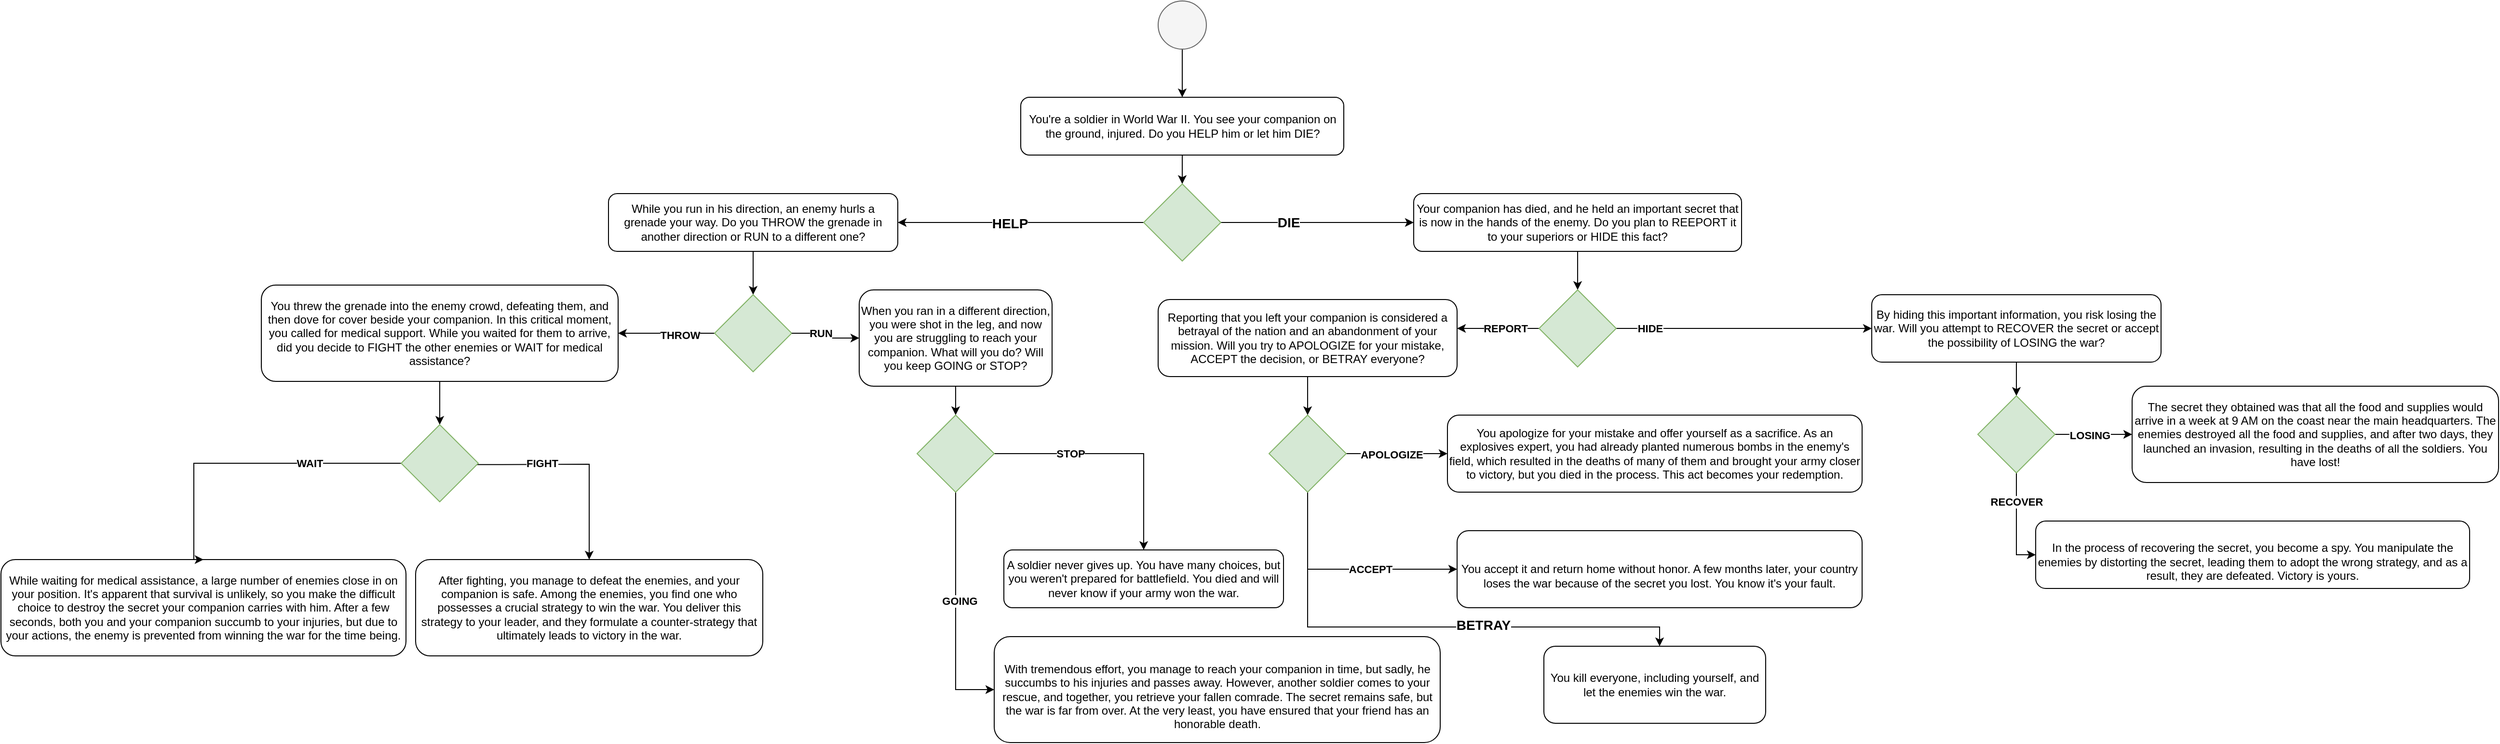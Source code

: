 <mxfile version="22.0.0" type="device">
  <diagram name="Page-1" id="74e2e168-ea6b-b213-b513-2b3c1d86103e">
    <mxGraphModel dx="3828" dy="1622" grid="1" gridSize="10" guides="1" tooltips="1" connect="1" arrows="1" fold="1" page="1" pageScale="1" pageWidth="1100" pageHeight="850" background="none" math="0" shadow="0">
      <root>
        <mxCell id="0" />
        <mxCell id="1" parent="0" />
        <mxCell id="fJcIR22K3duosEOk0-4w-3" style="edgeStyle=orthogonalEdgeStyle;rounded=0;orthogonalLoop=1;jettySize=auto;html=1;entryX=0.5;entryY=0;entryDx=0;entryDy=0;" edge="1" parent="1" source="fJcIR22K3duosEOk0-4w-1" target="fJcIR22K3duosEOk0-4w-2">
          <mxGeometry relative="1" as="geometry" />
        </mxCell>
        <mxCell id="fJcIR22K3duosEOk0-4w-1" value="" style="ellipse;whiteSpace=wrap;html=1;aspect=fixed;fillColor=#f5f5f5;fontColor=#333333;strokeColor=#666666;" vertex="1" parent="1">
          <mxGeometry x="540" y="40" width="50" height="50" as="geometry" />
        </mxCell>
        <mxCell id="fJcIR22K3duosEOk0-4w-5" style="edgeStyle=orthogonalEdgeStyle;rounded=0;orthogonalLoop=1;jettySize=auto;html=1;" edge="1" parent="1" source="fJcIR22K3duosEOk0-4w-2" target="fJcIR22K3duosEOk0-4w-4">
          <mxGeometry relative="1" as="geometry" />
        </mxCell>
        <mxCell id="fJcIR22K3duosEOk0-4w-2" value="You&#39;re a soldier in World War II. You see your companion on the ground, injured. Do you HELP him or let him DIE?" style="rounded=1;whiteSpace=wrap;html=1;" vertex="1" parent="1">
          <mxGeometry x="397.5" y="140" width="335" height="60" as="geometry" />
        </mxCell>
        <mxCell id="fJcIR22K3duosEOk0-4w-8" style="edgeStyle=orthogonalEdgeStyle;rounded=0;orthogonalLoop=1;jettySize=auto;html=1;" edge="1" parent="1" source="fJcIR22K3duosEOk0-4w-4" target="fJcIR22K3duosEOk0-4w-6">
          <mxGeometry relative="1" as="geometry" />
        </mxCell>
        <mxCell id="fJcIR22K3duosEOk0-4w-11" value="HELP" style="edgeLabel;html=1;align=center;verticalAlign=middle;resizable=0;points=[];fontStyle=1;fontSize=14;" vertex="1" connectable="0" parent="fJcIR22K3duosEOk0-4w-8">
          <mxGeometry x="0.114" y="2" relative="1" as="geometry">
            <mxPoint x="3" y="-1" as="offset" />
          </mxGeometry>
        </mxCell>
        <mxCell id="fJcIR22K3duosEOk0-4w-10" style="edgeStyle=orthogonalEdgeStyle;rounded=0;orthogonalLoop=1;jettySize=auto;html=1;entryX=0;entryY=0.5;entryDx=0;entryDy=0;" edge="1" parent="1" source="fJcIR22K3duosEOk0-4w-4" target="fJcIR22K3duosEOk0-4w-7">
          <mxGeometry relative="1" as="geometry" />
        </mxCell>
        <mxCell id="fJcIR22K3duosEOk0-4w-12" value="DIE" style="edgeLabel;html=1;align=center;verticalAlign=middle;resizable=0;points=[];fontStyle=1;fontSize=14;" vertex="1" connectable="0" parent="fJcIR22K3duosEOk0-4w-10">
          <mxGeometry x="-0.294" relative="1" as="geometry">
            <mxPoint x="-1" as="offset" />
          </mxGeometry>
        </mxCell>
        <mxCell id="fJcIR22K3duosEOk0-4w-4" value="" style="rhombus;whiteSpace=wrap;html=1;fillColor=#d5e8d4;strokeColor=#82b366;" vertex="1" parent="1">
          <mxGeometry x="525" y="230" width="80" height="80" as="geometry" />
        </mxCell>
        <mxCell id="fJcIR22K3duosEOk0-4w-14" style="edgeStyle=orthogonalEdgeStyle;rounded=0;orthogonalLoop=1;jettySize=auto;html=1;" edge="1" parent="1" source="fJcIR22K3duosEOk0-4w-6" target="fJcIR22K3duosEOk0-4w-13">
          <mxGeometry relative="1" as="geometry" />
        </mxCell>
        <mxCell id="fJcIR22K3duosEOk0-4w-6" value="While you run in his direction, an enemy hurls a grenade your way. Do you THROW the grenade in another direction or RUN to a different one?" style="rounded=1;whiteSpace=wrap;html=1;" vertex="1" parent="1">
          <mxGeometry x="-30" y="240" width="300" height="60" as="geometry" />
        </mxCell>
        <mxCell id="fJcIR22K3duosEOk0-4w-24" style="edgeStyle=orthogonalEdgeStyle;rounded=0;orthogonalLoop=1;jettySize=auto;html=1;entryX=0.5;entryY=0;entryDx=0;entryDy=0;" edge="1" parent="1" source="fJcIR22K3duosEOk0-4w-7" target="fJcIR22K3duosEOk0-4w-19">
          <mxGeometry relative="1" as="geometry" />
        </mxCell>
        <mxCell id="fJcIR22K3duosEOk0-4w-7" value="Your companion has died, and he held an important secret that is now in the hands of the enemy. Do you plan to REEPORT it to your superiors or HIDE this fact?" style="rounded=1;whiteSpace=wrap;html=1;" vertex="1" parent="1">
          <mxGeometry x="805" y="240" width="340" height="60" as="geometry" />
        </mxCell>
        <mxCell id="fJcIR22K3duosEOk0-4w-17" style="edgeStyle=orthogonalEdgeStyle;rounded=0;orthogonalLoop=1;jettySize=auto;html=1;" edge="1" parent="1" source="fJcIR22K3duosEOk0-4w-13" target="fJcIR22K3duosEOk0-4w-15">
          <mxGeometry relative="1" as="geometry" />
        </mxCell>
        <mxCell id="fJcIR22K3duosEOk0-4w-25" value="THROW" style="edgeLabel;html=1;align=center;verticalAlign=middle;resizable=0;points=[];fontStyle=1" vertex="1" connectable="0" parent="fJcIR22K3duosEOk0-4w-17">
          <mxGeometry x="-0.284" y="2" relative="1" as="geometry">
            <mxPoint as="offset" />
          </mxGeometry>
        </mxCell>
        <mxCell id="fJcIR22K3duosEOk0-4w-13" value="" style="rhombus;whiteSpace=wrap;html=1;fillColor=#d5e8d4;strokeColor=#82b366;" vertex="1" parent="1">
          <mxGeometry x="80" y="345" width="80" height="80" as="geometry" />
        </mxCell>
        <mxCell id="fJcIR22K3duosEOk0-4w-35" style="edgeStyle=orthogonalEdgeStyle;rounded=0;orthogonalLoop=1;jettySize=auto;html=1;entryX=0.5;entryY=0;entryDx=0;entryDy=0;" edge="1" parent="1" source="fJcIR22K3duosEOk0-4w-15" target="fJcIR22K3duosEOk0-4w-32">
          <mxGeometry relative="1" as="geometry" />
        </mxCell>
        <mxCell id="fJcIR22K3duosEOk0-4w-15" value="You threw the grenade into the enemy crowd, defeating them, and then dove for cover beside your companion. In this critical moment, you called for medical support. While you waited for them to arrive, did you decide to FIGHT the other enemies or WAIT for medical assistance?" style="rounded=1;whiteSpace=wrap;html=1;" vertex="1" parent="1">
          <mxGeometry x="-390" y="335" width="370" height="100" as="geometry" />
        </mxCell>
        <mxCell id="fJcIR22K3duosEOk0-4w-45" style="edgeStyle=orthogonalEdgeStyle;rounded=0;orthogonalLoop=1;jettySize=auto;html=1;entryX=0.5;entryY=0;entryDx=0;entryDy=0;" edge="1" parent="1" source="fJcIR22K3duosEOk0-4w-16" target="fJcIR22K3duosEOk0-4w-44">
          <mxGeometry relative="1" as="geometry" />
        </mxCell>
        <mxCell id="fJcIR22K3duosEOk0-4w-16" value="When you ran in a different direction, you were shot in the leg, and now you are struggling to reach your companion. What will you do? Will you keep GOING or STOP?" style="rounded=1;whiteSpace=wrap;html=1;" vertex="1" parent="1">
          <mxGeometry x="230" y="340" width="200" height="100" as="geometry" />
        </mxCell>
        <mxCell id="fJcIR22K3duosEOk0-4w-18" style="edgeStyle=orthogonalEdgeStyle;rounded=0;orthogonalLoop=1;jettySize=auto;html=1;entryX=0;entryY=0.5;entryDx=0;entryDy=0;" edge="1" parent="1" source="fJcIR22K3duosEOk0-4w-13" target="fJcIR22K3duosEOk0-4w-16">
          <mxGeometry relative="1" as="geometry" />
        </mxCell>
        <mxCell id="fJcIR22K3duosEOk0-4w-27" value="RUN" style="edgeLabel;html=1;align=center;verticalAlign=middle;resizable=0;points=[];fontStyle=1" vertex="1" connectable="0" parent="fJcIR22K3duosEOk0-4w-18">
          <mxGeometry x="-0.148" y="2" relative="1" as="geometry">
            <mxPoint x="-2" y="2" as="offset" />
          </mxGeometry>
        </mxCell>
        <mxCell id="fJcIR22K3duosEOk0-4w-22" style="edgeStyle=orthogonalEdgeStyle;rounded=0;orthogonalLoop=1;jettySize=auto;html=1;exitX=0;exitY=0.5;exitDx=0;exitDy=0;" edge="1" parent="1" source="fJcIR22K3duosEOk0-4w-19" target="fJcIR22K3duosEOk0-4w-20">
          <mxGeometry relative="1" as="geometry">
            <Array as="points">
              <mxPoint x="910" y="380" />
              <mxPoint x="910" y="380" />
            </Array>
          </mxGeometry>
        </mxCell>
        <mxCell id="fJcIR22K3duosEOk0-4w-28" value="REPORT" style="edgeLabel;html=1;align=center;verticalAlign=middle;resizable=0;points=[];fontStyle=1" vertex="1" connectable="0" parent="fJcIR22K3duosEOk0-4w-22">
          <mxGeometry y="1" relative="1" as="geometry">
            <mxPoint x="7" y="-1" as="offset" />
          </mxGeometry>
        </mxCell>
        <mxCell id="fJcIR22K3duosEOk0-4w-23" style="edgeStyle=orthogonalEdgeStyle;rounded=0;orthogonalLoop=1;jettySize=auto;html=1;" edge="1" parent="1" source="fJcIR22K3duosEOk0-4w-19" target="fJcIR22K3duosEOk0-4w-21">
          <mxGeometry relative="1" as="geometry" />
        </mxCell>
        <mxCell id="fJcIR22K3duosEOk0-4w-29" value="HIDE" style="edgeLabel;html=1;align=center;verticalAlign=middle;resizable=0;points=[];fontStyle=1" vertex="1" connectable="0" parent="fJcIR22K3duosEOk0-4w-23">
          <mxGeometry x="-0.467" y="-1" relative="1" as="geometry">
            <mxPoint x="-36" y="-1" as="offset" />
          </mxGeometry>
        </mxCell>
        <mxCell id="fJcIR22K3duosEOk0-4w-19" value="" style="rhombus;whiteSpace=wrap;html=1;fillColor=#d5e8d4;strokeColor=#82b366;" vertex="1" parent="1">
          <mxGeometry x="935" y="340" width="80" height="80" as="geometry" />
        </mxCell>
        <mxCell id="fJcIR22K3duosEOk0-4w-64" style="edgeStyle=orthogonalEdgeStyle;rounded=0;orthogonalLoop=1;jettySize=auto;html=1;entryX=0.5;entryY=0;entryDx=0;entryDy=0;" edge="1" parent="1" source="fJcIR22K3duosEOk0-4w-20" target="fJcIR22K3duosEOk0-4w-53">
          <mxGeometry relative="1" as="geometry" />
        </mxCell>
        <mxCell id="fJcIR22K3duosEOk0-4w-20" value="Reporting that you left your companion is considered a betrayal of the nation and an abandonment of your mission. Will you try to APOLOGIZE for your mistake, ACCEPT the decision, or BETRAY everyone?" style="rounded=1;whiteSpace=wrap;html=1;" vertex="1" parent="1">
          <mxGeometry x="540" y="350" width="310" height="80" as="geometry" />
        </mxCell>
        <mxCell id="fJcIR22K3duosEOk0-4w-63" style="edgeStyle=orthogonalEdgeStyle;rounded=0;orthogonalLoop=1;jettySize=auto;html=1;" edge="1" parent="1" source="fJcIR22K3duosEOk0-4w-21" target="fJcIR22K3duosEOk0-4w-62">
          <mxGeometry relative="1" as="geometry" />
        </mxCell>
        <mxCell id="fJcIR22K3duosEOk0-4w-21" value="By hiding this important information, you risk losing the war. Will you attempt to RECOVER the secret or accept the possibility of LOSING the war?" style="rounded=1;whiteSpace=wrap;html=1;" vertex="1" parent="1">
          <mxGeometry x="1280" y="345" width="300" height="70" as="geometry" />
        </mxCell>
        <mxCell id="fJcIR22K3duosEOk0-4w-30" value="After fighting, you manage to defeat the enemies, and your companion is safe. Among the enemies, you find one who possesses a crucial strategy to win the war. You deliver this strategy to your leader, and they formulate a counter-strategy that ultimately leads to victory in the war." style="rounded=1;whiteSpace=wrap;html=1;" vertex="1" parent="1">
          <mxGeometry x="-230" y="620" width="360" height="100" as="geometry" />
        </mxCell>
        <mxCell id="fJcIR22K3duosEOk0-4w-31" value="While waiting for medical assistance, a large number of enemies close in on your position. It&#39;s apparent that survival is unlikely, so you make the difficult choice to destroy the secret your companion carries with him. After a few seconds, both you and your companion succumb to your injuries, but due to your actions, the enemy is prevented from winning the war for the time being." style="rounded=1;whiteSpace=wrap;html=1;" vertex="1" parent="1">
          <mxGeometry x="-660" y="620" width="420" height="100" as="geometry" />
        </mxCell>
        <mxCell id="fJcIR22K3duosEOk0-4w-33" style="edgeStyle=orthogonalEdgeStyle;rounded=0;orthogonalLoop=1;jettySize=auto;html=1;exitX=0.952;exitY=0.517;exitDx=0;exitDy=0;exitPerimeter=0;entryX=0.5;entryY=0;entryDx=0;entryDy=0;" edge="1" parent="1" source="fJcIR22K3duosEOk0-4w-32" target="fJcIR22K3duosEOk0-4w-30">
          <mxGeometry relative="1" as="geometry">
            <Array as="points">
              <mxPoint x="-140" y="521" />
              <mxPoint x="20" y="521" />
            </Array>
          </mxGeometry>
        </mxCell>
        <mxCell id="fJcIR22K3duosEOk0-4w-36" value="FIGHT" style="edgeLabel;html=1;align=center;verticalAlign=middle;resizable=0;points=[];fontStyle=1" vertex="1" connectable="0" parent="fJcIR22K3duosEOk0-4w-33">
          <mxGeometry x="-0.079" y="4" relative="1" as="geometry">
            <mxPoint x="-31" y="3" as="offset" />
          </mxGeometry>
        </mxCell>
        <mxCell id="fJcIR22K3duosEOk0-4w-34" style="edgeStyle=orthogonalEdgeStyle;rounded=0;orthogonalLoop=1;jettySize=auto;html=1;entryX=0.5;entryY=0;entryDx=0;entryDy=0;exitX=0;exitY=0.5;exitDx=0;exitDy=0;" edge="1" parent="1" source="fJcIR22K3duosEOk0-4w-32" target="fJcIR22K3duosEOk0-4w-31">
          <mxGeometry relative="1" as="geometry">
            <Array as="points">
              <mxPoint x="-460" y="520" />
            </Array>
          </mxGeometry>
        </mxCell>
        <mxCell id="fJcIR22K3duosEOk0-4w-37" value="WAIT" style="edgeLabel;html=1;align=center;verticalAlign=middle;resizable=0;points=[];fontStyle=1" vertex="1" connectable="0" parent="fJcIR22K3duosEOk0-4w-34">
          <mxGeometry x="-0.104" y="-1" relative="1" as="geometry">
            <mxPoint x="50" y="1" as="offset" />
          </mxGeometry>
        </mxCell>
        <mxCell id="fJcIR22K3duosEOk0-4w-32" value="" style="rhombus;whiteSpace=wrap;html=1;fillColor=#d5e8d4;strokeColor=#82b366;" vertex="1" parent="1">
          <mxGeometry x="-245" y="480" width="80" height="80" as="geometry" />
        </mxCell>
        <mxCell id="fJcIR22K3duosEOk0-4w-38" value="&lt;br&gt;With tremendous effort, you manage to reach your companion in time, but sadly, he succumbs to his injuries and passes away. However, another soldier comes to your rescue, and together, you retrieve your fallen comrade. The secret remains safe, but the war is far from over. At the very least, you have ensured that your friend has an honorable death." style="rounded=1;whiteSpace=wrap;html=1;" vertex="1" parent="1">
          <mxGeometry x="370" y="700" width="462.5" height="110" as="geometry" />
        </mxCell>
        <mxCell id="fJcIR22K3duosEOk0-4w-39" value="A soldier never gives up. You have many choices, but you weren&#39;t prepared for battlefield. You died and will never know if your army won the war." style="rounded=1;whiteSpace=wrap;html=1;" vertex="1" parent="1">
          <mxGeometry x="380" y="610" width="290" height="60" as="geometry" />
        </mxCell>
        <mxCell id="fJcIR22K3duosEOk0-4w-40" style="edgeStyle=orthogonalEdgeStyle;rounded=0;orthogonalLoop=1;jettySize=auto;html=1;" edge="1" parent="1" source="fJcIR22K3duosEOk0-4w-44" target="fJcIR22K3duosEOk0-4w-38">
          <mxGeometry relative="1" as="geometry">
            <Array as="points">
              <mxPoint x="330" y="710" />
              <mxPoint x="330" y="710" />
            </Array>
          </mxGeometry>
        </mxCell>
        <mxCell id="fJcIR22K3duosEOk0-4w-41" value="GOING" style="edgeLabel;html=1;align=center;verticalAlign=middle;resizable=0;points=[];fontStyle=1" vertex="1" connectable="0" parent="fJcIR22K3duosEOk0-4w-40">
          <mxGeometry x="-0.079" y="4" relative="1" as="geometry">
            <mxPoint as="offset" />
          </mxGeometry>
        </mxCell>
        <mxCell id="fJcIR22K3duosEOk0-4w-42" style="edgeStyle=orthogonalEdgeStyle;rounded=0;orthogonalLoop=1;jettySize=auto;html=1;" edge="1" parent="1" source="fJcIR22K3duosEOk0-4w-44" target="fJcIR22K3duosEOk0-4w-39">
          <mxGeometry relative="1" as="geometry" />
        </mxCell>
        <mxCell id="fJcIR22K3duosEOk0-4w-43" value="STOP" style="edgeLabel;html=1;align=center;verticalAlign=middle;resizable=0;points=[];fontStyle=1" vertex="1" connectable="0" parent="fJcIR22K3duosEOk0-4w-42">
          <mxGeometry x="-0.104" y="-1" relative="1" as="geometry">
            <mxPoint x="-35" y="-1" as="offset" />
          </mxGeometry>
        </mxCell>
        <mxCell id="fJcIR22K3duosEOk0-4w-44" value="" style="rhombus;whiteSpace=wrap;html=1;fillColor=#d5e8d4;strokeColor=#82b366;" vertex="1" parent="1">
          <mxGeometry x="290" y="470" width="80" height="80" as="geometry" />
        </mxCell>
        <mxCell id="fJcIR22K3duosEOk0-4w-47" value="&lt;br&gt;You accept it and return home without honor. A few months later, your country loses the war because of the secret you lost. You know it&#39;s your fault." style="rounded=1;whiteSpace=wrap;html=1;" vertex="1" parent="1">
          <mxGeometry x="850" y="590" width="420" height="80" as="geometry" />
        </mxCell>
        <mxCell id="fJcIR22K3duosEOk0-4w-48" value="You apologize for your mistake and offer yourself as a sacrifice. As an explosives expert, you had already planted numerous bombs in the enemy&#39;s field, which resulted in the deaths of many of them and brought your army closer to victory, but you died in the process. This act becomes your redemption." style="rounded=1;whiteSpace=wrap;html=1;" vertex="1" parent="1">
          <mxGeometry x="840" y="470" width="430" height="80" as="geometry" />
        </mxCell>
        <mxCell id="fJcIR22K3duosEOk0-4w-49" style="edgeStyle=orthogonalEdgeStyle;rounded=0;orthogonalLoop=1;jettySize=auto;html=1;entryX=0;entryY=0.5;entryDx=0;entryDy=0;exitX=0.5;exitY=1;exitDx=0;exitDy=0;" edge="1" parent="1" source="fJcIR22K3duosEOk0-4w-53" target="fJcIR22K3duosEOk0-4w-47">
          <mxGeometry relative="1" as="geometry">
            <mxPoint x="700" y="560" as="sourcePoint" />
            <Array as="points">
              <mxPoint x="695" y="630" />
            </Array>
          </mxGeometry>
        </mxCell>
        <mxCell id="fJcIR22K3duosEOk0-4w-50" value="ACCEPT" style="edgeLabel;html=1;align=center;verticalAlign=middle;resizable=0;points=[];fontStyle=1" vertex="1" connectable="0" parent="fJcIR22K3duosEOk0-4w-49">
          <mxGeometry x="-0.079" y="4" relative="1" as="geometry">
            <mxPoint x="37" y="4" as="offset" />
          </mxGeometry>
        </mxCell>
        <mxCell id="fJcIR22K3duosEOk0-4w-51" style="edgeStyle=orthogonalEdgeStyle;rounded=0;orthogonalLoop=1;jettySize=auto;html=1;" edge="1" parent="1" source="fJcIR22K3duosEOk0-4w-53" target="fJcIR22K3duosEOk0-4w-48">
          <mxGeometry relative="1" as="geometry" />
        </mxCell>
        <mxCell id="fJcIR22K3duosEOk0-4w-52" value="APOLOGIZE" style="edgeLabel;html=1;align=center;verticalAlign=middle;resizable=0;points=[];fontStyle=1" vertex="1" connectable="0" parent="fJcIR22K3duosEOk0-4w-51">
          <mxGeometry x="-0.104" y="-1" relative="1" as="geometry">
            <mxPoint as="offset" />
          </mxGeometry>
        </mxCell>
        <mxCell id="fJcIR22K3duosEOk0-4w-68" style="edgeStyle=orthogonalEdgeStyle;rounded=0;orthogonalLoop=1;jettySize=auto;html=1;" edge="1" parent="1" source="fJcIR22K3duosEOk0-4w-53" target="fJcIR22K3duosEOk0-4w-67">
          <mxGeometry relative="1" as="geometry">
            <Array as="points">
              <mxPoint x="695" y="690" />
              <mxPoint x="1060" y="690" />
            </Array>
          </mxGeometry>
        </mxCell>
        <mxCell id="fJcIR22K3duosEOk0-4w-70" value="&lt;b&gt;&lt;font style=&quot;font-size: 14px;&quot;&gt;BETRAY&lt;/font&gt;&lt;/b&gt;" style="edgeLabel;html=1;align=center;verticalAlign=middle;resizable=0;points=[];" vertex="1" connectable="0" parent="fJcIR22K3duosEOk0-4w-68">
          <mxGeometry x="0.226" y="2" relative="1" as="geometry">
            <mxPoint as="offset" />
          </mxGeometry>
        </mxCell>
        <mxCell id="fJcIR22K3duosEOk0-4w-53" value="" style="rhombus;whiteSpace=wrap;html=1;fillColor=#d5e8d4;strokeColor=#82b366;" vertex="1" parent="1">
          <mxGeometry x="655" y="470" width="80" height="80" as="geometry" />
        </mxCell>
        <mxCell id="fJcIR22K3duosEOk0-4w-56" value="&lt;br&gt;In the process of recovering the secret, you become a spy. You manipulate the enemies by distorting the secret, leading them to adopt the wrong strategy, and as a result, they are defeated. Victory is yours." style="rounded=1;whiteSpace=wrap;html=1;" vertex="1" parent="1">
          <mxGeometry x="1450" y="580" width="450" height="70" as="geometry" />
        </mxCell>
        <mxCell id="fJcIR22K3duosEOk0-4w-57" value="The secret they obtained was that all the food and supplies would arrive in a week at 9 AM on the coast near the main headquarters. The enemies destroyed all the food and supplies, and after two days, they launched an invasion, resulting in the deaths of all the soldiers. You have lost!" style="rounded=1;whiteSpace=wrap;html=1;" vertex="1" parent="1">
          <mxGeometry x="1550" y="440" width="380" height="100" as="geometry" />
        </mxCell>
        <mxCell id="fJcIR22K3duosEOk0-4w-58" style="edgeStyle=orthogonalEdgeStyle;rounded=0;orthogonalLoop=1;jettySize=auto;html=1;entryX=0;entryY=0.5;entryDx=0;entryDy=0;" edge="1" parent="1" source="fJcIR22K3duosEOk0-4w-62" target="fJcIR22K3duosEOk0-4w-56">
          <mxGeometry relative="1" as="geometry" />
        </mxCell>
        <mxCell id="fJcIR22K3duosEOk0-4w-59" value="RECOVER" style="edgeLabel;html=1;align=center;verticalAlign=middle;resizable=0;points=[];fontStyle=1" vertex="1" connectable="0" parent="fJcIR22K3duosEOk0-4w-58">
          <mxGeometry x="-0.079" y="4" relative="1" as="geometry">
            <mxPoint x="-4" y="-19" as="offset" />
          </mxGeometry>
        </mxCell>
        <mxCell id="fJcIR22K3duosEOk0-4w-60" style="edgeStyle=orthogonalEdgeStyle;rounded=0;orthogonalLoop=1;jettySize=auto;html=1;" edge="1" parent="1" source="fJcIR22K3duosEOk0-4w-62" target="fJcIR22K3duosEOk0-4w-57">
          <mxGeometry relative="1" as="geometry" />
        </mxCell>
        <mxCell id="fJcIR22K3duosEOk0-4w-61" value="LOSING" style="edgeLabel;html=1;align=center;verticalAlign=middle;resizable=0;points=[];fontStyle=1" vertex="1" connectable="0" parent="fJcIR22K3duosEOk0-4w-60">
          <mxGeometry x="-0.104" y="-1" relative="1" as="geometry">
            <mxPoint as="offset" />
          </mxGeometry>
        </mxCell>
        <mxCell id="fJcIR22K3duosEOk0-4w-62" value="" style="rhombus;whiteSpace=wrap;html=1;fillColor=#d5e8d4;strokeColor=#82b366;" vertex="1" parent="1">
          <mxGeometry x="1390" y="450" width="80" height="80" as="geometry" />
        </mxCell>
        <mxCell id="fJcIR22K3duosEOk0-4w-67" value="You kill everyone, including yourself, and let the enemies win the war." style="rounded=1;whiteSpace=wrap;html=1;" vertex="1" parent="1">
          <mxGeometry x="940" y="710" width="230" height="80" as="geometry" />
        </mxCell>
      </root>
    </mxGraphModel>
  </diagram>
</mxfile>
